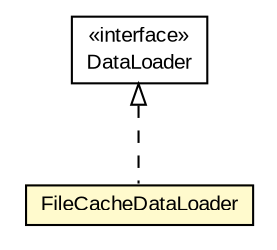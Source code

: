 #!/usr/local/bin/dot
#
# Class diagram 
# Generated by UMLGraph version R5_6-24-gf6e263 (http://www.umlgraph.org/)
#

digraph G {
	edge [fontname="arial",fontsize=10,labelfontname="arial",labelfontsize=10];
	node [fontname="arial",fontsize=10,shape=plaintext];
	nodesep=0.25;
	ranksep=0.5;
	// eu.europa.esig.dss.client.http.DataLoader
	c360131 [label=<<table title="eu.europa.esig.dss.client.http.DataLoader" border="0" cellborder="1" cellspacing="0" cellpadding="2" port="p" href="../DataLoader.html">
		<tr><td><table border="0" cellspacing="0" cellpadding="1">
<tr><td align="center" balign="center"> &#171;interface&#187; </td></tr>
<tr><td align="center" balign="center"> DataLoader </td></tr>
		</table></td></tr>
		</table>>, URL="../DataLoader.html", fontname="arial", fontcolor="black", fontsize=10.0];
	// eu.europa.esig.dss.client.http.commons.FileCacheDataLoader
	c360531 [label=<<table title="eu.europa.esig.dss.client.http.commons.FileCacheDataLoader" border="0" cellborder="1" cellspacing="0" cellpadding="2" port="p" bgcolor="lemonChiffon" href="./FileCacheDataLoader.html">
		<tr><td><table border="0" cellspacing="0" cellpadding="1">
<tr><td align="center" balign="center"> FileCacheDataLoader </td></tr>
		</table></td></tr>
		</table>>, URL="./FileCacheDataLoader.html", fontname="arial", fontcolor="black", fontsize=10.0];
	//eu.europa.esig.dss.client.http.commons.FileCacheDataLoader implements eu.europa.esig.dss.client.http.DataLoader
	c360131:p -> c360531:p [dir=back,arrowtail=empty,style=dashed];
}

